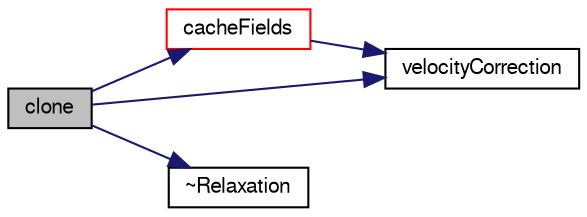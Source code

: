 digraph "clone"
{
  bgcolor="transparent";
  edge [fontname="FreeSans",fontsize="10",labelfontname="FreeSans",labelfontsize="10"];
  node [fontname="FreeSans",fontsize="10",shape=record];
  rankdir="LR";
  Node11 [label="clone",height=0.2,width=0.4,color="black", fillcolor="grey75", style="filled", fontcolor="black"];
  Node11 -> Node12 [color="midnightblue",fontsize="10",style="solid",fontname="FreeSans"];
  Node12 [label="cacheFields",height=0.2,width=0.4,color="red",URL="$a24238.html#a6005414ac27ae3e0b5a783ba216c1906",tooltip="Member Functions. "];
  Node12 -> Node69 [color="midnightblue",fontsize="10",style="solid",fontname="FreeSans"];
  Node69 [label="velocityCorrection",height=0.2,width=0.4,color="black",URL="$a24238.html#a6984dfff01e81d1339e3e3a7ebb0633c",tooltip="Calculate the velocity correction. "];
  Node11 -> Node69 [color="midnightblue",fontsize="10",style="solid",fontname="FreeSans"];
  Node11 -> Node70 [color="midnightblue",fontsize="10",style="solid",fontname="FreeSans"];
  Node70 [label="~Relaxation",height=0.2,width=0.4,color="black",URL="$a24238.html#aeb58afcb8de18f54c52ff3c5762bf36e",tooltip="Destructor. "];
}
